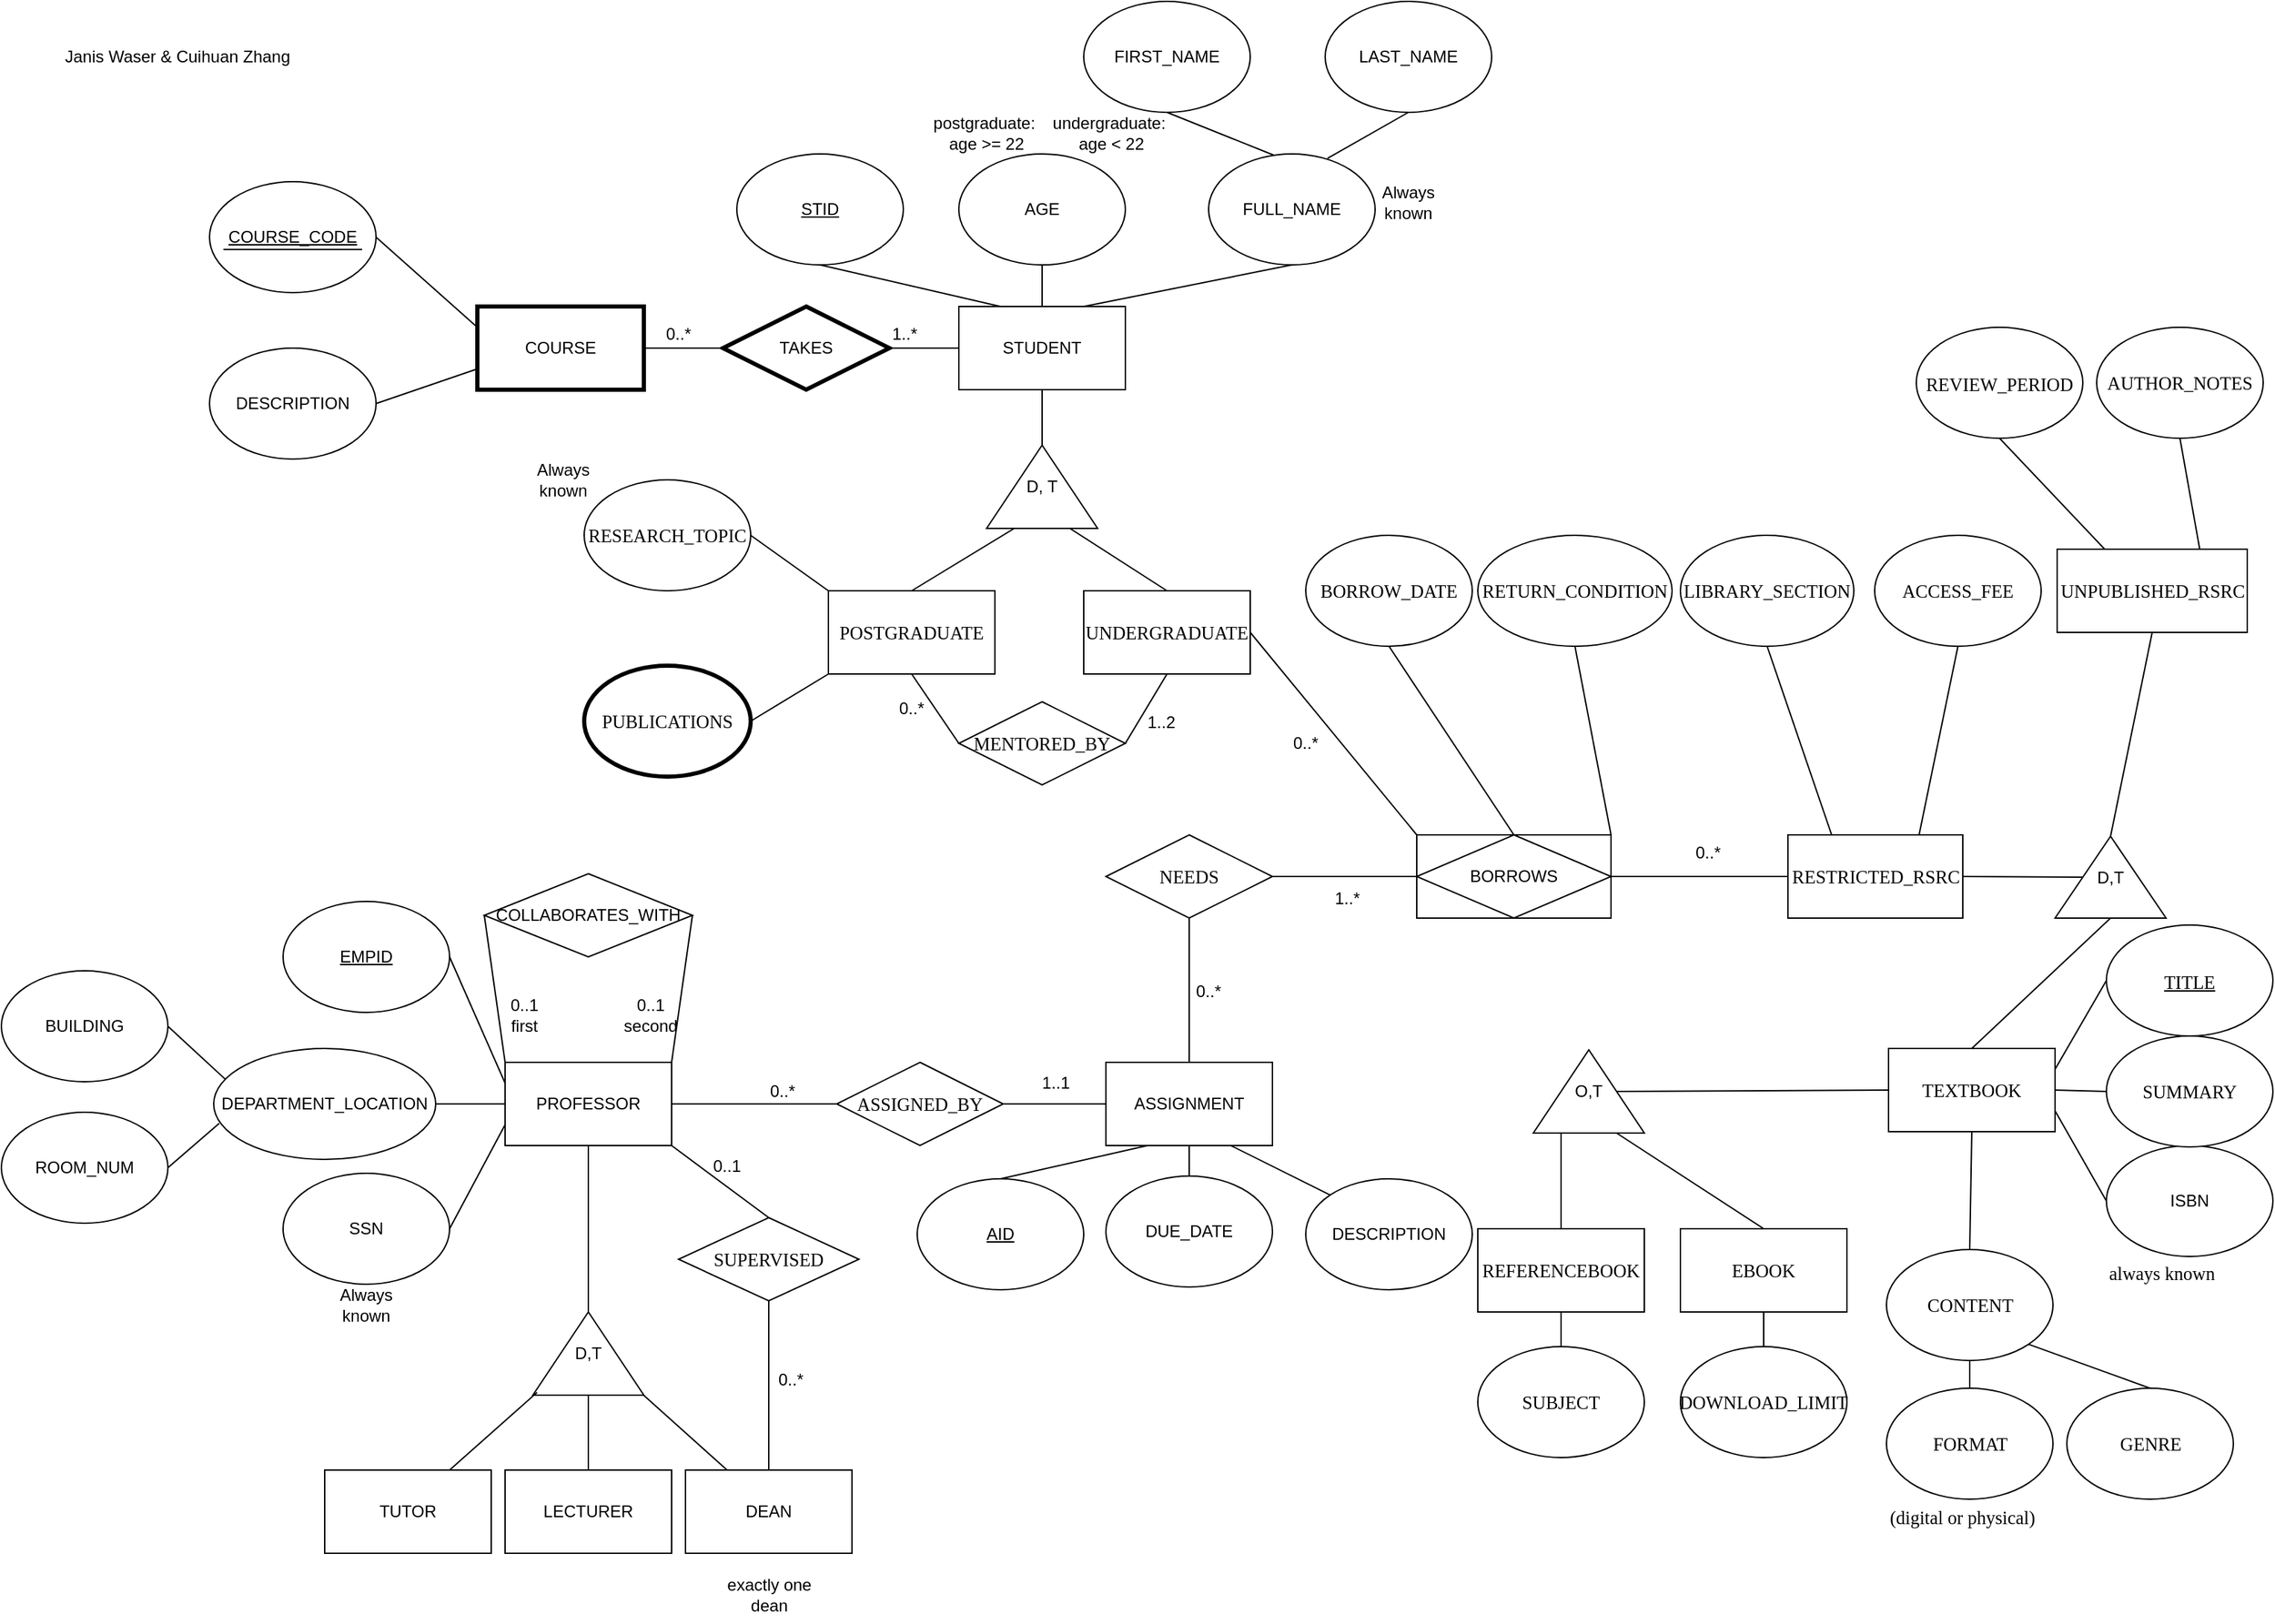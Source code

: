 <mxfile version="26.1.0">
  <diagram name="第 1 页" id="IOSlcj0WQ3XYKZdlBKR7">
    <mxGraphModel dx="2405" dy="1000" grid="1" gridSize="10" guides="1" tooltips="1" connect="1" arrows="1" fold="1" page="1" pageScale="1" pageWidth="827" pageHeight="1169" math="0" shadow="0">
      <root>
        <mxCell id="0" />
        <mxCell id="1" parent="0" />
        <mxCell id="GVVfsAuIYsKc9ZztxS9y-1" value="STUDENT" style="rounded=0;whiteSpace=wrap;html=1;" parent="1" vertex="1">
          <mxGeometry x="-137" y="220" width="120" height="60" as="geometry" />
        </mxCell>
        <mxCell id="GVVfsAuIYsKc9ZztxS9y-2" value="STID" style="ellipse;whiteSpace=wrap;html=1;fontStyle=4" parent="1" vertex="1">
          <mxGeometry x="-297" y="110" width="120" height="80" as="geometry" />
        </mxCell>
        <mxCell id="GVVfsAuIYsKc9ZztxS9y-3" value="FULL_NAME" style="ellipse;whiteSpace=wrap;html=1;" parent="1" vertex="1">
          <mxGeometry x="43" y="110" width="120" height="80" as="geometry" />
        </mxCell>
        <mxCell id="GVVfsAuIYsKc9ZztxS9y-4" value="AGE" style="ellipse;whiteSpace=wrap;html=1;labelBorderColor=none;" parent="1" vertex="1">
          <mxGeometry x="-137" y="110" width="120" height="80" as="geometry" />
        </mxCell>
        <mxCell id="GVVfsAuIYsKc9ZztxS9y-5" value="FIRST_NAME" style="ellipse;whiteSpace=wrap;html=1;" parent="1" vertex="1">
          <mxGeometry x="-47" width="120" height="80" as="geometry" />
        </mxCell>
        <mxCell id="GVVfsAuIYsKc9ZztxS9y-6" value="LAST_NAME" style="ellipse;whiteSpace=wrap;html=1;" parent="1" vertex="1">
          <mxGeometry x="127" width="120" height="80" as="geometry" />
        </mxCell>
        <mxCell id="GVVfsAuIYsKc9ZztxS9y-15" value="" style="endArrow=none;html=1;rounded=0;entryX=0.5;entryY=1;entryDx=0;entryDy=0;exitX=0.391;exitY=0.011;exitDx=0;exitDy=0;exitPerimeter=0;" parent="1" source="GVVfsAuIYsKc9ZztxS9y-3" target="GVVfsAuIYsKc9ZztxS9y-5" edge="1">
          <mxGeometry width="50" height="50" relative="1" as="geometry">
            <mxPoint x="63" y="270" as="sourcePoint" />
            <mxPoint x="113" y="220" as="targetPoint" />
          </mxGeometry>
        </mxCell>
        <mxCell id="GVVfsAuIYsKc9ZztxS9y-16" value="" style="endArrow=none;html=1;rounded=0;entryX=0.5;entryY=1;entryDx=0;entryDy=0;exitX=0.714;exitY=0.04;exitDx=0;exitDy=0;exitPerimeter=0;" parent="1" source="GVVfsAuIYsKc9ZztxS9y-3" target="GVVfsAuIYsKc9ZztxS9y-6" edge="1">
          <mxGeometry width="50" height="50" relative="1" as="geometry">
            <mxPoint x="63" y="270" as="sourcePoint" />
            <mxPoint x="183" y="80.0" as="targetPoint" />
          </mxGeometry>
        </mxCell>
        <mxCell id="GVVfsAuIYsKc9ZztxS9y-18" value="" style="endArrow=none;html=1;rounded=0;entryX=0.5;entryY=1;entryDx=0;entryDy=0;exitX=0.25;exitY=0;exitDx=0;exitDy=0;" parent="1" source="GVVfsAuIYsKc9ZztxS9y-1" target="GVVfsAuIYsKc9ZztxS9y-2" edge="1">
          <mxGeometry width="50" height="50" relative="1" as="geometry">
            <mxPoint x="53" y="270" as="sourcePoint" />
            <mxPoint x="103" y="220" as="targetPoint" />
          </mxGeometry>
        </mxCell>
        <mxCell id="GVVfsAuIYsKc9ZztxS9y-19" value="" style="endArrow=none;html=1;rounded=0;entryX=0.5;entryY=1;entryDx=0;entryDy=0;exitX=0.5;exitY=0;exitDx=0;exitDy=0;" parent="1" source="GVVfsAuIYsKc9ZztxS9y-1" target="GVVfsAuIYsKc9ZztxS9y-4" edge="1">
          <mxGeometry width="50" height="50" relative="1" as="geometry">
            <mxPoint x="53" y="270" as="sourcePoint" />
            <mxPoint x="103" y="220" as="targetPoint" />
          </mxGeometry>
        </mxCell>
        <mxCell id="GVVfsAuIYsKc9ZztxS9y-20" value="" style="endArrow=none;html=1;rounded=0;exitX=0.75;exitY=0;exitDx=0;exitDy=0;entryX=0.5;entryY=1;entryDx=0;entryDy=0;" parent="1" source="GVVfsAuIYsKc9ZztxS9y-1" target="GVVfsAuIYsKc9ZztxS9y-3" edge="1">
          <mxGeometry width="50" height="50" relative="1" as="geometry">
            <mxPoint x="53" y="270" as="sourcePoint" />
            <mxPoint x="103" y="220" as="targetPoint" />
          </mxGeometry>
        </mxCell>
        <mxCell id="GVVfsAuIYsKc9ZztxS9y-44" value="" style="endArrow=none;html=1;rounded=0;exitX=0.5;exitY=1;exitDx=0;exitDy=0;entryX=1;entryY=0.5;entryDx=0;entryDy=0;" parent="1" source="GVVfsAuIYsKc9ZztxS9y-1" target="GVVfsAuIYsKc9ZztxS9y-45" edge="1">
          <mxGeometry width="50" height="50" relative="1" as="geometry">
            <mxPoint x="53" y="310" as="sourcePoint" />
            <mxPoint x="-77" y="330" as="targetPoint" />
          </mxGeometry>
        </mxCell>
        <mxCell id="GVVfsAuIYsKc9ZztxS9y-45" value="D, T" style="triangle;whiteSpace=wrap;html=1;direction=north;" parent="1" vertex="1">
          <mxGeometry x="-117" y="320" width="80" height="60" as="geometry" />
        </mxCell>
        <mxCell id="GVVfsAuIYsKc9ZztxS9y-46" value="&lt;div style=&quot;caret-color: rgb(0, 0, 0); color: rgb(0, 0, 0); font-style: normal; font-variant-caps: normal; font-weight: 400; letter-spacing: normal; orphans: auto; text-align: start; text-indent: 0px; text-transform: none; white-space: normal; widows: auto; word-spacing: 0px; -webkit-text-stroke-width: 0px; text-decoration: none;&quot;&gt;&lt;span style=&quot;font-size: 9.963pt; font-family: LMRoman10-Regular; color: rgb(0, 0, 0);&quot;&gt;UNDERGRADUATE&lt;/span&gt;&lt;/div&gt;" style="rounded=0;whiteSpace=wrap;html=1;" parent="1" vertex="1">
          <mxGeometry x="-47" y="425" width="120" height="60" as="geometry" />
        </mxCell>
        <mxCell id="GVVfsAuIYsKc9ZztxS9y-47" value="&lt;div style=&quot;caret-color: rgb(0, 0, 0); color: rgb(0, 0, 0); font-style: normal; font-variant-caps: normal; font-weight: 400; letter-spacing: normal; orphans: auto; text-align: start; text-indent: 0px; text-transform: none; white-space: normal; widows: auto; word-spacing: 0px; -webkit-text-stroke-width: 0px; text-decoration: none;&quot;&gt;&lt;span style=&quot;font-size: 9.963pt; font-family: LMRoman10-Regular; color: rgb(0, 0, 0);&quot;&gt;POSTGRADUATE&lt;/span&gt;&lt;/div&gt;" style="rounded=0;whiteSpace=wrap;html=1;" parent="1" vertex="1">
          <mxGeometry x="-231" y="425" width="120" height="60" as="geometry" />
        </mxCell>
        <mxCell id="GVVfsAuIYsKc9ZztxS9y-48" value="" style="endArrow=none;html=1;rounded=0;exitX=0;exitY=0.75;exitDx=0;exitDy=0;entryX=0.5;entryY=0;entryDx=0;entryDy=0;" parent="1" source="GVVfsAuIYsKc9ZztxS9y-45" target="GVVfsAuIYsKc9ZztxS9y-46" edge="1">
          <mxGeometry width="50" height="50" relative="1" as="geometry">
            <mxPoint x="53" y="310" as="sourcePoint" />
            <mxPoint x="103" y="260" as="targetPoint" />
          </mxGeometry>
        </mxCell>
        <mxCell id="GVVfsAuIYsKc9ZztxS9y-49" value="" style="endArrow=none;html=1;rounded=0;exitX=0;exitY=0.25;exitDx=0;exitDy=0;entryX=0.5;entryY=0;entryDx=0;entryDy=0;" parent="1" source="GVVfsAuIYsKc9ZztxS9y-45" target="GVVfsAuIYsKc9ZztxS9y-47" edge="1">
          <mxGeometry width="50" height="50" relative="1" as="geometry">
            <mxPoint x="-67" y="390" as="sourcePoint" />
            <mxPoint x="-167" y="430" as="targetPoint" />
          </mxGeometry>
        </mxCell>
        <mxCell id="GVVfsAuIYsKc9ZztxS9y-51" value="&lt;div style=&quot;caret-color: rgb(0, 0, 0); color: rgb(0, 0, 0); font-style: normal; font-variant-caps: normal; font-weight: 400; letter-spacing: normal; orphans: auto; text-align: start; text-indent: 0px; text-transform: none; white-space: normal; widows: auto; word-spacing: 0px; -webkit-text-stroke-width: 0px; text-decoration: none;&quot;&gt;&lt;span style=&quot;font-size: 9.963pt; font-family: LMRoman10-Regular; color: rgb(0, 0, 0);&quot;&gt;RESEARCH_TOPIC&lt;/span&gt;&lt;/div&gt;" style="ellipse;whiteSpace=wrap;html=1;" parent="1" vertex="1">
          <mxGeometry x="-407" y="345" width="120" height="80" as="geometry" />
        </mxCell>
        <mxCell id="GVVfsAuIYsKc9ZztxS9y-52" value="&lt;div style=&quot;caret-color: rgb(0, 0, 0); color: rgb(0, 0, 0); font-style: normal; font-variant-caps: normal; font-weight: 400; letter-spacing: normal; orphans: auto; text-align: start; text-indent: 0px; text-transform: none; white-space: normal; widows: auto; word-spacing: 0px; -webkit-text-stroke-width: 0px; text-decoration: none;&quot;&gt;&lt;span style=&quot;font-size: 9.963pt; font-family: LMRoman10-Regular; color: rgb(0, 0, 0);&quot;&gt;PUBLICATIONS&lt;/span&gt;&lt;/div&gt;" style="ellipse;whiteSpace=wrap;html=1;strokeWidth=3;" parent="1" vertex="1">
          <mxGeometry x="-407" y="479" width="120" height="80" as="geometry" />
        </mxCell>
        <mxCell id="GVVfsAuIYsKc9ZztxS9y-53" value="" style="endArrow=none;html=1;rounded=0;exitX=0;exitY=1;exitDx=0;exitDy=0;entryX=1;entryY=0.5;entryDx=0;entryDy=0;" parent="1" source="GVVfsAuIYsKc9ZztxS9y-47" target="GVVfsAuIYsKc9ZztxS9y-52" edge="1">
          <mxGeometry width="50" height="50" relative="1" as="geometry">
            <mxPoint x="53" y="340" as="sourcePoint" />
            <mxPoint x="113" y="529" as="targetPoint" />
          </mxGeometry>
        </mxCell>
        <mxCell id="GVVfsAuIYsKc9ZztxS9y-54" value="" style="endArrow=none;html=1;rounded=0;exitX=0;exitY=0;exitDx=0;exitDy=0;entryX=1;entryY=0.5;entryDx=0;entryDy=0;" parent="1" source="GVVfsAuIYsKc9ZztxS9y-47" target="GVVfsAuIYsKc9ZztxS9y-51" edge="1">
          <mxGeometry width="50" height="50" relative="1" as="geometry">
            <mxPoint x="53" y="340" as="sourcePoint" />
            <mxPoint x="103" y="290" as="targetPoint" />
          </mxGeometry>
        </mxCell>
        <mxCell id="GVVfsAuIYsKc9ZztxS9y-61" value="&lt;div style=&quot;text-align: start;&quot;&gt;&lt;span style=&quot;font-size: 9.963pt; font-family: LMRoman10-Regular;&quot;&gt;MENTORED_BY&lt;/span&gt;&lt;/div&gt;" style="shape=rhombus;perimeter=rhombusPerimeter;whiteSpace=wrap;html=1;align=center;" parent="1" vertex="1">
          <mxGeometry x="-137" y="505" width="120" height="60" as="geometry" />
        </mxCell>
        <mxCell id="GVVfsAuIYsKc9ZztxS9y-62" value="" style="endArrow=none;html=1;rounded=0;exitX=0.5;exitY=1;exitDx=0;exitDy=0;entryX=1;entryY=0.5;entryDx=0;entryDy=0;" parent="1" source="GVVfsAuIYsKc9ZztxS9y-46" target="GVVfsAuIYsKc9ZztxS9y-61" edge="1">
          <mxGeometry width="50" height="50" relative="1" as="geometry">
            <mxPoint x="-17" y="380" as="sourcePoint" />
            <mxPoint x="-137" y="540" as="targetPoint" />
          </mxGeometry>
        </mxCell>
        <mxCell id="GVVfsAuIYsKc9ZztxS9y-63" value="" style="endArrow=none;html=1;rounded=0;entryX=0.5;entryY=1;entryDx=0;entryDy=0;exitX=0;exitY=0.5;exitDx=0;exitDy=0;" parent="1" source="GVVfsAuIYsKc9ZztxS9y-61" target="GVVfsAuIYsKc9ZztxS9y-47" edge="1">
          <mxGeometry width="50" height="50" relative="1" as="geometry">
            <mxPoint x="-17" y="540" as="sourcePoint" />
            <mxPoint x="33" y="330" as="targetPoint" />
          </mxGeometry>
        </mxCell>
        <mxCell id="GVVfsAuIYsKc9ZztxS9y-64" value="1..2" style="text;strokeColor=none;fillColor=none;align=left;verticalAlign=middle;spacingLeft=4;spacingRight=4;overflow=hidden;points=[[0,0.5],[1,0.5]];portConstraint=eastwest;rotatable=0;whiteSpace=wrap;html=1;" parent="1" vertex="1">
          <mxGeometry x="-7" y="505" width="80" height="30" as="geometry" />
        </mxCell>
        <mxCell id="lgFTuL_hFDzXA4JYNcTn-3" value="DESCRIPTION" style="ellipse;whiteSpace=wrap;html=1;" parent="1" vertex="1">
          <mxGeometry x="-677" y="250" width="120" height="80" as="geometry" />
        </mxCell>
        <mxCell id="lgFTuL_hFDzXA4JYNcTn-8" value="&lt;u&gt;COURSE_CODE&lt;/u&gt;" style="ellipse;whiteSpace=wrap;html=1;fontStyle=0" parent="1" vertex="1">
          <mxGeometry x="-677" y="130" width="120" height="80" as="geometry" />
        </mxCell>
        <mxCell id="lgFTuL_hFDzXA4JYNcTn-11" value="" style="endArrow=none;html=1;rounded=0;exitX=1;exitY=0.5;exitDx=0;exitDy=0;entryX=0;entryY=0.25;entryDx=0;entryDy=0;shadow=0;fontColor=default;" parent="1" source="lgFTuL_hFDzXA4JYNcTn-8" target="wWcYkgpXomfnR5dGNx8T-3" edge="1">
          <mxGeometry width="50" height="50" relative="1" as="geometry">
            <mxPoint x="-327" y="300" as="sourcePoint" />
            <mxPoint x="-457" y="235" as="targetPoint" />
          </mxGeometry>
        </mxCell>
        <mxCell id="lgFTuL_hFDzXA4JYNcTn-12" value="" style="endArrow=none;html=1;rounded=0;entryX=1;entryY=0.5;entryDx=0;entryDy=0;exitX=0;exitY=0.75;exitDx=0;exitDy=0;shadow=0;fontColor=default;" parent="1" source="wWcYkgpXomfnR5dGNx8T-3" target="lgFTuL_hFDzXA4JYNcTn-3" edge="1">
          <mxGeometry width="50" height="50" relative="1" as="geometry">
            <mxPoint x="-457" y="265" as="sourcePoint" />
            <mxPoint x="-477" y="260" as="targetPoint" />
          </mxGeometry>
        </mxCell>
        <mxCell id="lgFTuL_hFDzXA4JYNcTn-13" value="1..*" style="text;strokeColor=none;fillColor=none;align=left;verticalAlign=middle;spacingLeft=4;spacingRight=4;overflow=hidden;points=[[0,0.5],[1,0.5]];portConstraint=eastwest;rotatable=0;whiteSpace=wrap;html=1;" parent="1" vertex="1">
          <mxGeometry x="-191" y="225" width="80" height="30" as="geometry" />
        </mxCell>
        <mxCell id="lgFTuL_hFDzXA4JYNcTn-14" value="" style="endArrow=none;html=1;rounded=0;entryX=0;entryY=0.5;entryDx=0;entryDy=0;exitX=1;exitY=0.5;exitDx=0;exitDy=0;" parent="1" source="JkvVeJaX5kpH-S8z0DiF-21" target="GVVfsAuIYsKc9ZztxS9y-1" edge="1">
          <mxGeometry width="50" height="50" relative="1" as="geometry">
            <mxPoint x="-197" y="250" as="sourcePoint" />
            <mxPoint x="-237" y="240" as="targetPoint" />
          </mxGeometry>
        </mxCell>
        <mxCell id="lgFTuL_hFDzXA4JYNcTn-18" value="" style="endArrow=none;html=1;rounded=0;" parent="1" edge="1">
          <mxGeometry width="50" height="50" relative="1" as="geometry">
            <mxPoint x="-667" y="178.82" as="sourcePoint" />
            <mxPoint x="-567" y="178.82" as="targetPoint" />
          </mxGeometry>
        </mxCell>
        <mxCell id="lgFTuL_hFDzXA4JYNcTn-20" value="ASSIGNMENT" style="rounded=0;whiteSpace=wrap;html=1;" parent="1" vertex="1">
          <mxGeometry x="-31" y="765" width="120" height="60" as="geometry" />
        </mxCell>
        <mxCell id="lgFTuL_hFDzXA4JYNcTn-21" value="&lt;u&gt;AID&lt;/u&gt;" style="ellipse;whiteSpace=wrap;html=1;fontStyle=0" parent="1" vertex="1">
          <mxGeometry x="-167" y="849" width="120" height="80" as="geometry" />
        </mxCell>
        <mxCell id="lgFTuL_hFDzXA4JYNcTn-22" value="DUE_DATE" style="ellipse;whiteSpace=wrap;html=1;" parent="1" vertex="1">
          <mxGeometry x="-31" y="847" width="120" height="80" as="geometry" />
        </mxCell>
        <mxCell id="lgFTuL_hFDzXA4JYNcTn-23" value="DESCRIPTION" style="ellipse;whiteSpace=wrap;html=1;" parent="1" vertex="1">
          <mxGeometry x="113" y="849" width="120" height="80" as="geometry" />
        </mxCell>
        <mxCell id="lgFTuL_hFDzXA4JYNcTn-24" value="" style="endArrow=none;html=1;rounded=0;entryX=0.5;entryY=0;entryDx=0;entryDy=0;exitX=0.25;exitY=1;exitDx=0;exitDy=0;" parent="1" source="lgFTuL_hFDzXA4JYNcTn-20" target="lgFTuL_hFDzXA4JYNcTn-21" edge="1">
          <mxGeometry width="50" height="50" relative="1" as="geometry">
            <mxPoint x="59" y="1380" as="sourcePoint" />
            <mxPoint x="109" y="1330" as="targetPoint" />
          </mxGeometry>
        </mxCell>
        <mxCell id="lgFTuL_hFDzXA4JYNcTn-25" value="" style="endArrow=none;html=1;rounded=0;entryX=0.5;entryY=0;entryDx=0;entryDy=0;exitX=0.5;exitY=1;exitDx=0;exitDy=0;" parent="1" source="lgFTuL_hFDzXA4JYNcTn-20" target="lgFTuL_hFDzXA4JYNcTn-22" edge="1">
          <mxGeometry width="50" height="50" relative="1" as="geometry">
            <mxPoint x="-131" y="1120" as="sourcePoint" />
            <mxPoint x="109" y="1330" as="targetPoint" />
          </mxGeometry>
        </mxCell>
        <mxCell id="lgFTuL_hFDzXA4JYNcTn-26" value="" style="endArrow=none;html=1;rounded=0;entryX=0;entryY=0;entryDx=0;entryDy=0;exitX=0.75;exitY=1;exitDx=0;exitDy=0;" parent="1" source="lgFTuL_hFDzXA4JYNcTn-20" target="lgFTuL_hFDzXA4JYNcTn-23" edge="1">
          <mxGeometry width="50" height="50" relative="1" as="geometry">
            <mxPoint x="-141" y="1030" as="sourcePoint" />
            <mxPoint x="-141" y="990" as="targetPoint" />
          </mxGeometry>
        </mxCell>
        <mxCell id="lgFTuL_hFDzXA4JYNcTn-28" value="PROFESSOR" style="rounded=0;whiteSpace=wrap;html=1;" parent="1" vertex="1">
          <mxGeometry x="-464" y="765" width="120" height="60" as="geometry" />
        </mxCell>
        <mxCell id="lgFTuL_hFDzXA4JYNcTn-29" value="EMPID" style="ellipse;whiteSpace=wrap;html=1;fontStyle=4" parent="1" vertex="1">
          <mxGeometry x="-624" y="649" width="120" height="80" as="geometry" />
        </mxCell>
        <mxCell id="lgFTuL_hFDzXA4JYNcTn-30" value="SSN" style="ellipse;whiteSpace=wrap;html=1;" parent="1" vertex="1">
          <mxGeometry x="-624" y="845" width="120" height="80" as="geometry" />
        </mxCell>
        <mxCell id="jlfe3Lk1knSKXdA3YteA-2" value="" style="edgeStyle=orthogonalEdgeStyle;rounded=0;orthogonalLoop=1;jettySize=auto;html=1;entryX=0;entryY=0.5;entryDx=0;entryDy=0;endArrow=none;startFill=0;" parent="1" source="lgFTuL_hFDzXA4JYNcTn-31" target="lgFTuL_hFDzXA4JYNcTn-28" edge="1">
          <mxGeometry relative="1" as="geometry" />
        </mxCell>
        <mxCell id="lgFTuL_hFDzXA4JYNcTn-31" value="DEPARTMENT_LOCATION" style="ellipse;whiteSpace=wrap;html=1;" parent="1" vertex="1">
          <mxGeometry x="-674" y="755" width="160" height="80" as="geometry" />
        </mxCell>
        <mxCell id="lgFTuL_hFDzXA4JYNcTn-32" value="BUILDING" style="ellipse;whiteSpace=wrap;html=1;" parent="1" vertex="1">
          <mxGeometry x="-827" y="699" width="120" height="80" as="geometry" />
        </mxCell>
        <mxCell id="lgFTuL_hFDzXA4JYNcTn-33" value="ROOM_NUM" style="ellipse;whiteSpace=wrap;html=1;" parent="1" vertex="1">
          <mxGeometry x="-827" y="801" width="120" height="80" as="geometry" />
        </mxCell>
        <mxCell id="lgFTuL_hFDzXA4JYNcTn-34" value="" style="endArrow=none;html=1;rounded=0;exitX=1;exitY=0.5;exitDx=0;exitDy=0;entryX=0;entryY=0.25;entryDx=0;entryDy=0;" parent="1" source="lgFTuL_hFDzXA4JYNcTn-29" target="lgFTuL_hFDzXA4JYNcTn-28" edge="1">
          <mxGeometry width="50" height="50" relative="1" as="geometry">
            <mxPoint x="-114" y="595" as="sourcePoint" />
            <mxPoint x="-464" y="780" as="targetPoint" />
          </mxGeometry>
        </mxCell>
        <mxCell id="lgFTuL_hFDzXA4JYNcTn-36" value="" style="endArrow=none;html=1;rounded=0;entryX=1;entryY=0.5;entryDx=0;entryDy=0;exitX=0;exitY=0.75;exitDx=0;exitDy=0;" parent="1" source="lgFTuL_hFDzXA4JYNcTn-28" target="lgFTuL_hFDzXA4JYNcTn-30" edge="1">
          <mxGeometry width="50" height="50" relative="1" as="geometry">
            <mxPoint x="-484" y="819" as="sourcePoint" />
            <mxPoint x="-494" y="805" as="targetPoint" />
          </mxGeometry>
        </mxCell>
        <mxCell id="lgFTuL_hFDzXA4JYNcTn-37" value="" style="endArrow=none;html=1;rounded=0;exitX=0.053;exitY=0.279;exitDx=0;exitDy=0;entryX=1;entryY=0.5;entryDx=0;entryDy=0;exitPerimeter=0;" parent="1" source="lgFTuL_hFDzXA4JYNcTn-31" target="lgFTuL_hFDzXA4JYNcTn-32" edge="1">
          <mxGeometry width="50" height="50" relative="1" as="geometry">
            <mxPoint x="-454" y="820" as="sourcePoint" />
            <mxPoint x="-494" y="915" as="targetPoint" />
          </mxGeometry>
        </mxCell>
        <mxCell id="lgFTuL_hFDzXA4JYNcTn-38" value="" style="endArrow=none;html=1;rounded=0;exitX=1;exitY=0.5;exitDx=0;exitDy=0;entryX=0.025;entryY=0.675;entryDx=0;entryDy=0;entryPerimeter=0;" parent="1" source="lgFTuL_hFDzXA4JYNcTn-33" target="lgFTuL_hFDzXA4JYNcTn-31" edge="1">
          <mxGeometry width="50" height="50" relative="1" as="geometry">
            <mxPoint x="-608" y="787" as="sourcePoint" />
            <mxPoint x="-664" y="754" as="targetPoint" />
          </mxGeometry>
        </mxCell>
        <mxCell id="lgFTuL_hFDzXA4JYNcTn-40" value="D,T" style="triangle;whiteSpace=wrap;html=1;direction=north;" parent="1" vertex="1">
          <mxGeometry x="-444" y="945" width="80" height="60" as="geometry" />
        </mxCell>
        <mxCell id="lgFTuL_hFDzXA4JYNcTn-42" value="" style="endArrow=none;html=1;rounded=0;exitX=0.5;exitY=1;exitDx=0;exitDy=0;entryX=1;entryY=0.5;entryDx=0;entryDy=0;" parent="1" source="lgFTuL_hFDzXA4JYNcTn-28" target="lgFTuL_hFDzXA4JYNcTn-40" edge="1">
          <mxGeometry width="50" height="50" relative="1" as="geometry">
            <mxPoint x="-334" y="790" as="sourcePoint" />
            <mxPoint x="-204" y="769" as="targetPoint" />
          </mxGeometry>
        </mxCell>
        <mxCell id="lgFTuL_hFDzXA4JYNcTn-43" value="TUTOR" style="rounded=0;whiteSpace=wrap;html=1;" parent="1" vertex="1">
          <mxGeometry x="-594" y="1059" width="120" height="60" as="geometry" />
        </mxCell>
        <mxCell id="lgFTuL_hFDzXA4JYNcTn-44" value="LECTURER" style="rounded=0;whiteSpace=wrap;html=1;" parent="1" vertex="1">
          <mxGeometry x="-464" y="1059" width="120" height="60" as="geometry" />
        </mxCell>
        <mxCell id="lgFTuL_hFDzXA4JYNcTn-45" value="DEAN" style="rounded=0;whiteSpace=wrap;html=1;" parent="1" vertex="1">
          <mxGeometry x="-334" y="1059" width="120" height="60" as="geometry" />
        </mxCell>
        <mxCell id="lgFTuL_hFDzXA4JYNcTn-46" value="" style="endArrow=none;html=1;rounded=0;entryX=0.25;entryY=0;entryDx=0;entryDy=0;exitX=0.008;exitY=0.991;exitDx=0;exitDy=0;exitPerimeter=0;" parent="1" source="lgFTuL_hFDzXA4JYNcTn-40" target="lgFTuL_hFDzXA4JYNcTn-45" edge="1">
          <mxGeometry width="50" height="50" relative="1" as="geometry">
            <mxPoint x="-364" y="1009" as="sourcePoint" />
            <mxPoint x="-164" y="589" as="targetPoint" />
          </mxGeometry>
        </mxCell>
        <mxCell id="lgFTuL_hFDzXA4JYNcTn-49" value="" style="endArrow=none;html=1;rounded=0;exitX=0;exitY=0.5;exitDx=0;exitDy=0;entryX=0.5;entryY=0;entryDx=0;entryDy=0;" parent="1" source="lgFTuL_hFDzXA4JYNcTn-40" target="lgFTuL_hFDzXA4JYNcTn-44" edge="1">
          <mxGeometry width="50" height="50" relative="1" as="geometry">
            <mxPoint x="-214" y="639" as="sourcePoint" />
            <mxPoint x="-164" y="589" as="targetPoint" />
          </mxGeometry>
        </mxCell>
        <mxCell id="lgFTuL_hFDzXA4JYNcTn-50" value="" style="endArrow=none;html=1;rounded=0;exitX=0.033;exitY=0.038;exitDx=0;exitDy=0;entryX=0.75;entryY=0;entryDx=0;entryDy=0;exitPerimeter=0;" parent="1" source="lgFTuL_hFDzXA4JYNcTn-40" target="lgFTuL_hFDzXA4JYNcTn-43" edge="1">
          <mxGeometry width="50" height="50" relative="1" as="geometry">
            <mxPoint x="-164" y="875" as="sourcePoint" />
            <mxPoint x="-78" y="829" as="targetPoint" />
          </mxGeometry>
        </mxCell>
        <mxCell id="lgFTuL_hFDzXA4JYNcTn-52" value="&lt;div style=&quot;text-align: start;&quot;&gt;&lt;font face=&quot;LMRoman10-Regular&quot;&gt;&lt;span style=&quot;font-size: 13.284px;&quot;&gt;SUPERVISED&lt;/span&gt;&lt;/font&gt;&lt;/div&gt;" style="shape=rhombus;perimeter=rhombusPerimeter;whiteSpace=wrap;html=1;align=center;" parent="1" vertex="1">
          <mxGeometry x="-339" y="877" width="130" height="60" as="geometry" />
        </mxCell>
        <mxCell id="lgFTuL_hFDzXA4JYNcTn-53" value="" style="endArrow=none;html=1;rounded=0;exitX=0.5;exitY=0;exitDx=0;exitDy=0;entryX=0.5;entryY=1;entryDx=0;entryDy=0;" parent="1" source="lgFTuL_hFDzXA4JYNcTn-45" target="lgFTuL_hFDzXA4JYNcTn-52" edge="1">
          <mxGeometry width="50" height="50" relative="1" as="geometry">
            <mxPoint x="-234" y="559" as="sourcePoint" />
            <mxPoint x="-184" y="509" as="targetPoint" />
          </mxGeometry>
        </mxCell>
        <mxCell id="lgFTuL_hFDzXA4JYNcTn-59" value="" style="endArrow=none;html=1;rounded=0;exitX=0.5;exitY=0;exitDx=0;exitDy=0;entryX=1;entryY=1;entryDx=0;entryDy=0;" parent="1" source="lgFTuL_hFDzXA4JYNcTn-52" target="lgFTuL_hFDzXA4JYNcTn-28" edge="1">
          <mxGeometry width="50" height="50" relative="1" as="geometry">
            <mxPoint x="-264" y="779" as="sourcePoint" />
            <mxPoint x="-344" y="779" as="targetPoint" />
          </mxGeometry>
        </mxCell>
        <mxCell id="lgFTuL_hFDzXA4JYNcTn-60" value="0..1" style="text;html=1;align=center;verticalAlign=middle;whiteSpace=wrap;rounded=0;" parent="1" vertex="1">
          <mxGeometry x="-334" y="825" width="60" height="30" as="geometry" />
        </mxCell>
        <mxCell id="lgFTuL_hFDzXA4JYNcTn-61" value="&lt;div style=&quot;text-align: start;&quot;&gt;&lt;font face=&quot;LMRoman10-Regular&quot;&gt;&lt;span style=&quot;font-size: 13.284px;&quot;&gt;ASSIGNED_BY&lt;/span&gt;&lt;/font&gt;&lt;/div&gt;" style="shape=rhombus;perimeter=rhombusPerimeter;whiteSpace=wrap;html=1;align=center;" parent="1" vertex="1">
          <mxGeometry x="-225" y="765" width="120" height="60" as="geometry" />
        </mxCell>
        <mxCell id="lgFTuL_hFDzXA4JYNcTn-63" value="" style="endArrow=none;html=1;rounded=0;exitX=0;exitY=0.5;exitDx=0;exitDy=0;entryX=1;entryY=0.5;entryDx=0;entryDy=0;" parent="1" source="lgFTuL_hFDzXA4JYNcTn-61" target="lgFTuL_hFDzXA4JYNcTn-28" edge="1">
          <mxGeometry width="50" height="50" relative="1" as="geometry">
            <mxPoint x="160" y="1343" as="sourcePoint" />
            <mxPoint x="-224" y="909" as="targetPoint" />
          </mxGeometry>
        </mxCell>
        <mxCell id="EyCA_U1JdMu_v6Q1cgwz-1" value="COLLABORATES_WITH" style="shape=rhombus;perimeter=rhombusPerimeter;whiteSpace=wrap;html=1;align=center;" parent="1" vertex="1">
          <mxGeometry x="-479" y="629" width="150" height="60" as="geometry" />
        </mxCell>
        <mxCell id="EyCA_U1JdMu_v6Q1cgwz-2" value="" style="endArrow=none;html=1;rounded=0;exitX=0;exitY=0;exitDx=0;exitDy=0;entryX=0;entryY=0.5;entryDx=0;entryDy=0;" parent="1" source="lgFTuL_hFDzXA4JYNcTn-28" target="EyCA_U1JdMu_v6Q1cgwz-1" edge="1">
          <mxGeometry width="50" height="50" relative="1" as="geometry">
            <mxPoint x="-464" y="755" as="sourcePoint" />
            <mxPoint x="-414" y="705" as="targetPoint" />
          </mxGeometry>
        </mxCell>
        <mxCell id="EyCA_U1JdMu_v6Q1cgwz-3" value="" style="endArrow=none;html=1;rounded=0;exitX=1;exitY=0;exitDx=0;exitDy=0;entryX=1;entryY=0.5;entryDx=0;entryDy=0;" parent="1" source="lgFTuL_hFDzXA4JYNcTn-28" target="EyCA_U1JdMu_v6Q1cgwz-1" edge="1">
          <mxGeometry width="50" height="50" relative="1" as="geometry">
            <mxPoint x="-454" y="775" as="sourcePoint" />
            <mxPoint x="-454" y="638" as="targetPoint" />
          </mxGeometry>
        </mxCell>
        <mxCell id="JkvVeJaX5kpH-S8z0DiF-1" value="Always known" style="text;html=1;align=center;verticalAlign=middle;whiteSpace=wrap;rounded=0;" parent="1" vertex="1">
          <mxGeometry x="157" y="130" width="60" height="30" as="geometry" />
        </mxCell>
        <mxCell id="JkvVeJaX5kpH-S8z0DiF-5" value="0..1&lt;div&gt;first&lt;/div&gt;" style="text;html=1;align=center;verticalAlign=middle;whiteSpace=wrap;rounded=0;" parent="1" vertex="1">
          <mxGeometry x="-480" y="716" width="60" height="30" as="geometry" />
        </mxCell>
        <mxCell id="JkvVeJaX5kpH-S8z0DiF-6" value="0..1&lt;div&gt;second&lt;/div&gt;" style="text;html=1;align=center;verticalAlign=middle;whiteSpace=wrap;rounded=0;" parent="1" vertex="1">
          <mxGeometry x="-389" y="716" width="60" height="30" as="geometry" />
        </mxCell>
        <mxCell id="JkvVeJaX5kpH-S8z0DiF-10" value="undergraduate:&amp;nbsp; age &amp;lt; 22" style="text;html=1;align=center;verticalAlign=middle;whiteSpace=wrap;rounded=0;" parent="1" vertex="1">
          <mxGeometry x="-57" y="80" width="60" height="30" as="geometry" />
        </mxCell>
        <mxCell id="JkvVeJaX5kpH-S8z0DiF-14" value="postgraduate:&amp;nbsp; age &amp;gt;= 22" style="text;html=1;align=center;verticalAlign=middle;whiteSpace=wrap;rounded=0;" parent="1" vertex="1">
          <mxGeometry x="-147" y="80" width="60" height="30" as="geometry" />
        </mxCell>
        <mxCell id="JkvVeJaX5kpH-S8z0DiF-15" value="Always known" style="text;html=1;align=center;verticalAlign=middle;whiteSpace=wrap;rounded=0;" parent="1" vertex="1">
          <mxGeometry x="-452" y="330" width="60" height="30" as="geometry" />
        </mxCell>
        <mxCell id="JkvVeJaX5kpH-S8z0DiF-16" value="Always known" style="text;html=1;align=center;verticalAlign=middle;whiteSpace=wrap;rounded=0;" parent="1" vertex="1">
          <mxGeometry x="-594" y="925" width="60" height="30" as="geometry" />
        </mxCell>
        <mxCell id="JkvVeJaX5kpH-S8z0DiF-22" value="" style="edgeStyle=orthogonalEdgeStyle;rounded=0;orthogonalLoop=1;jettySize=auto;html=1;endArrow=none;startFill=0;shadow=0;fontColor=default;exitX=1;exitY=0.5;exitDx=0;exitDy=0;" parent="1" source="wWcYkgpXomfnR5dGNx8T-3" target="JkvVeJaX5kpH-S8z0DiF-21" edge="1">
          <mxGeometry relative="1" as="geometry">
            <mxPoint x="-377" y="250" as="sourcePoint" />
          </mxGeometry>
        </mxCell>
        <mxCell id="JkvVeJaX5kpH-S8z0DiF-21" value="TAKES" style="shape=rhombus;double=0;perimeter=rhombusPerimeter;whiteSpace=wrap;html=1;align=center;strokeWidth=3;" parent="1" vertex="1">
          <mxGeometry x="-307" y="220" width="120" height="60" as="geometry" />
        </mxCell>
        <mxCell id="cHJ7KGfF_WjtK8GnCyly-1" value="0..*" style="text;strokeColor=none;fillColor=none;align=left;verticalAlign=middle;spacingLeft=4;spacingRight=4;overflow=hidden;points=[[0,0.5],[1,0.5]];portConstraint=eastwest;rotatable=0;whiteSpace=wrap;html=1;" parent="1" vertex="1">
          <mxGeometry x="-354" y="225" width="80" height="30" as="geometry" />
        </mxCell>
        <mxCell id="dJm4S7W8azrfzeq-bu2E-2" value="&lt;div style=&quot;text-align: start;&quot;&gt;&lt;span style=&quot;font-size: 9.963pt; font-family: LMRoman10-Regular;&quot;&gt;TEXTBOOK&lt;/span&gt;&lt;/div&gt;" style="rounded=0;whiteSpace=wrap;html=1;" parent="1" vertex="1">
          <mxGeometry x="533" y="755" width="120" height="60" as="geometry" />
        </mxCell>
        <mxCell id="dJm4S7W8azrfzeq-bu2E-3" value="&lt;div style=&quot;text-align: start;&quot;&gt;&lt;u&gt;&lt;span style=&quot;font-size: 12pt; font-family: STSong;&quot;&gt;&lt;/span&gt;&lt;span style=&quot;font-size: 9.963pt; font-family: LMRoman10-Regular;&quot;&gt;TITLE&lt;/span&gt;&lt;/u&gt;&lt;/div&gt;" style="ellipse;whiteSpace=wrap;html=1;" parent="1" vertex="1">
          <mxGeometry x="690" y="666" width="120" height="80" as="geometry" />
        </mxCell>
        <mxCell id="dJm4S7W8azrfzeq-bu2E-4" value="" style="endArrow=none;html=1;rounded=0;entryX=0;entryY=0.5;entryDx=0;entryDy=0;exitX=1;exitY=0.25;exitDx=0;exitDy=0;" parent="1" source="dJm4S7W8azrfzeq-bu2E-2" target="dJm4S7W8azrfzeq-bu2E-3" edge="1">
          <mxGeometry width="50" height="50" relative="1" as="geometry">
            <mxPoint x="753" y="839" as="sourcePoint" />
            <mxPoint x="803" y="789" as="targetPoint" />
          </mxGeometry>
        </mxCell>
        <mxCell id="dJm4S7W8azrfzeq-bu2E-5" value="ISBN" style="ellipse;whiteSpace=wrap;html=1;" parent="1" vertex="1">
          <mxGeometry x="690" y="825" width="120" height="80" as="geometry" />
        </mxCell>
        <mxCell id="dJm4S7W8azrfzeq-bu2E-6" value="&lt;div style=&quot;text-align: start;&quot;&gt;&lt;span style=&quot;font-size: 9.963pt; font-family: LMRoman10-Regular;&quot;&gt;SUMMARY&lt;/span&gt;&lt;/div&gt;" style="ellipse;whiteSpace=wrap;html=1;" parent="1" vertex="1">
          <mxGeometry x="690" y="746" width="120" height="80" as="geometry" />
        </mxCell>
        <mxCell id="dJm4S7W8azrfzeq-bu2E-7" value="" style="endArrow=none;html=1;rounded=0;entryX=0;entryY=0.5;entryDx=0;entryDy=0;exitX=1;exitY=0.75;exitDx=0;exitDy=0;" parent="1" source="dJm4S7W8azrfzeq-bu2E-2" target="dJm4S7W8azrfzeq-bu2E-5" edge="1">
          <mxGeometry width="50" height="50" relative="1" as="geometry">
            <mxPoint x="753" y="839" as="sourcePoint" />
            <mxPoint x="803" y="789" as="targetPoint" />
          </mxGeometry>
        </mxCell>
        <mxCell id="dJm4S7W8azrfzeq-bu2E-8" value="" style="endArrow=none;html=1;rounded=0;entryX=0;entryY=0.5;entryDx=0;entryDy=0;exitX=1;exitY=0.5;exitDx=0;exitDy=0;" parent="1" source="dJm4S7W8azrfzeq-bu2E-2" target="dJm4S7W8azrfzeq-bu2E-6" edge="1">
          <mxGeometry width="50" height="50" relative="1" as="geometry">
            <mxPoint x="753" y="839" as="sourcePoint" />
            <mxPoint x="803" y="789" as="targetPoint" />
          </mxGeometry>
        </mxCell>
        <mxCell id="dJm4S7W8azrfzeq-bu2E-9" value="&lt;div style=&quot;text-align: start;&quot;&gt;&lt;span style=&quot;font-size: 9.963pt; font-family: LMRoman10-Regular;&quot;&gt;CONTENT&lt;/span&gt;&lt;/div&gt;" style="ellipse;whiteSpace=wrap;html=1;" parent="1" vertex="1">
          <mxGeometry x="531.5" y="900" width="120" height="80" as="geometry" />
        </mxCell>
        <mxCell id="dJm4S7W8azrfzeq-bu2E-10" value="" style="endArrow=none;html=1;rounded=0;exitX=0.5;exitY=1;exitDx=0;exitDy=0;entryX=0.5;entryY=0;entryDx=0;entryDy=0;" parent="1" source="dJm4S7W8azrfzeq-bu2E-2" target="dJm4S7W8azrfzeq-bu2E-9" edge="1">
          <mxGeometry width="50" height="50" relative="1" as="geometry">
            <mxPoint x="753" y="839" as="sourcePoint" />
            <mxPoint x="803" y="789" as="targetPoint" />
          </mxGeometry>
        </mxCell>
        <mxCell id="dJm4S7W8azrfzeq-bu2E-11" value="&lt;div style=&quot;text-align: start;&quot;&gt;&lt;span style=&quot;font-size: 9.963pt; font-family: LMRoman10-Regular;&quot;&gt;GENRE&lt;/span&gt;&lt;/div&gt;" style="ellipse;whiteSpace=wrap;html=1;" parent="1" vertex="1">
          <mxGeometry x="661.5" y="1000" width="120" height="80" as="geometry" />
        </mxCell>
        <mxCell id="dJm4S7W8azrfzeq-bu2E-12" value="&lt;div style=&quot;text-align: start;&quot;&gt;&lt;span style=&quot;font-size: 9.963pt; font-family: LMRoman10-Regular;&quot;&gt;FORMAT&lt;/span&gt;&lt;/div&gt;" style="ellipse;whiteSpace=wrap;html=1;" parent="1" vertex="1">
          <mxGeometry x="531.5" y="1000" width="120" height="80" as="geometry" />
        </mxCell>
        <mxCell id="dJm4S7W8azrfzeq-bu2E-13" value="&lt;div style=&quot;caret-color: rgb(0, 0, 0); color: rgb(0, 0, 0); font-style: normal; font-variant-caps: normal; font-weight: 400; letter-spacing: normal; orphans: auto; text-align: start; text-indent: 0px; text-transform: none; white-space: normal; widows: auto; word-spacing: 0px; -webkit-text-stroke-width: 0px; text-decoration: none;&quot;&gt;&lt;span style=&quot;font-size: 9.963pt; font-family: LMRoman10-Regular; color: rgb(0, 0, 0);&quot;&gt;(digital or physical)&lt;/span&gt;&lt;/div&gt;" style="text;whiteSpace=wrap;html=1;" parent="1" vertex="1">
          <mxGeometry x="531.5" y="1079" width="130" height="40" as="geometry" />
        </mxCell>
        <mxCell id="dJm4S7W8azrfzeq-bu2E-14" value="&lt;div style=&quot;caret-color: rgb(0, 0, 0); color: rgb(0, 0, 0); font-style: normal; font-variant-caps: normal; font-weight: 400; letter-spacing: normal; orphans: auto; text-align: start; text-indent: 0px; text-transform: none; white-space: normal; widows: auto; word-spacing: 0px; -webkit-text-stroke-width: 0px; text-decoration: none;&quot;&gt;&lt;span style=&quot;font-size: 12pt; font-family: STSong; color: rgb(0, 0, 0);&quot;&gt;&lt;/span&gt;&lt;span style=&quot;font-size: 9.963pt; font-family: LMRoman10-Regular; color: rgb(0, 0, 0);&quot;&gt;always known&lt;/span&gt;&lt;/div&gt;" style="text;whiteSpace=wrap;html=1;" parent="1" vertex="1">
          <mxGeometry x="690" y="900" width="110" height="40" as="geometry" />
        </mxCell>
        <mxCell id="dJm4S7W8azrfzeq-bu2E-15" value="" style="endArrow=none;html=1;rounded=0;entryX=0.5;entryY=0;entryDx=0;entryDy=0;exitX=1;exitY=1;exitDx=0;exitDy=0;" parent="1" source="dJm4S7W8azrfzeq-bu2E-9" target="dJm4S7W8azrfzeq-bu2E-11" edge="1">
          <mxGeometry width="50" height="50" relative="1" as="geometry">
            <mxPoint x="953" y="1072" as="sourcePoint" />
            <mxPoint x="1003" y="1022" as="targetPoint" />
          </mxGeometry>
        </mxCell>
        <mxCell id="dJm4S7W8azrfzeq-bu2E-16" value="" style="endArrow=none;html=1;rounded=0;exitX=0.5;exitY=0;exitDx=0;exitDy=0;entryX=0.5;entryY=1;entryDx=0;entryDy=0;" parent="1" source="dJm4S7W8azrfzeq-bu2E-12" target="dJm4S7W8azrfzeq-bu2E-9" edge="1">
          <mxGeometry width="50" height="50" relative="1" as="geometry">
            <mxPoint x="693" y="1112" as="sourcePoint" />
            <mxPoint x="1003" y="1022" as="targetPoint" />
          </mxGeometry>
        </mxCell>
        <mxCell id="9zUc1laW2esK1LTsunV_-1" value="&lt;div style=&quot;caret-color: rgb(0, 0, 0); color: rgb(0, 0, 0); font-style: normal; font-variant-caps: normal; font-weight: 400; letter-spacing: normal; orphans: auto; text-align: start; text-indent: 0px; text-transform: none; white-space: normal; widows: auto; word-spacing: 0px; -webkit-text-stroke-width: 0px; text-decoration: none;&quot;&gt;&lt;span style=&quot;font-size: 9.963pt; font-family: LMRoman10-Regular; color: rgb(0, 0, 0);&quot;&gt;REFERENCEBOOK&lt;/span&gt;&lt;/div&gt;" style="rounded=0;whiteSpace=wrap;html=1;" parent="1" vertex="1">
          <mxGeometry x="237" y="885" width="120" height="60" as="geometry" />
        </mxCell>
        <mxCell id="9zUc1laW2esK1LTsunV_-2" value="0..*" style="text;html=1;align=center;verticalAlign=middle;whiteSpace=wrap;rounded=0;" parent="1" vertex="1">
          <mxGeometry x="-288" y="979" width="60" height="30" as="geometry" />
        </mxCell>
        <mxCell id="9zUc1laW2esK1LTsunV_-3" value="O,T" style="triangle;whiteSpace=wrap;html=1;direction=north;" parent="1" vertex="1">
          <mxGeometry x="277" y="756" width="80" height="60" as="geometry" />
        </mxCell>
        <mxCell id="9zUc1laW2esK1LTsunV_-5" value="&lt;div style=&quot;text-align: start;&quot;&gt;&lt;span style=&quot;font-size: 9.963pt; font-family: LMRoman10-Regular;&quot;&gt;EBOOK&lt;/span&gt;&lt;/div&gt;" style="rounded=0;whiteSpace=wrap;html=1;" parent="1" vertex="1">
          <mxGeometry x="383" y="885" width="120" height="60" as="geometry" />
        </mxCell>
        <mxCell id="9zUc1laW2esK1LTsunV_-6" value="" style="endArrow=none;html=1;rounded=0;entryX=0;entryY=0.5;entryDx=0;entryDy=0;exitX=0.5;exitY=1;exitDx=0;exitDy=0;" parent="1" source="9zUc1laW2esK1LTsunV_-3" target="dJm4S7W8azrfzeq-bu2E-2" edge="1">
          <mxGeometry width="50" height="50" relative="1" as="geometry">
            <mxPoint x="663" y="944" as="sourcePoint" />
            <mxPoint x="713" y="894" as="targetPoint" />
          </mxGeometry>
        </mxCell>
        <mxCell id="9zUc1laW2esK1LTsunV_-7" value="" style="endArrow=none;html=1;rounded=0;entryX=0;entryY=0.25;entryDx=0;entryDy=0;exitX=0.5;exitY=0;exitDx=0;exitDy=0;" parent="1" source="9zUc1laW2esK1LTsunV_-1" target="9zUc1laW2esK1LTsunV_-3" edge="1">
          <mxGeometry width="50" height="50" relative="1" as="geometry">
            <mxPoint x="363" y="880" as="sourcePoint" />
            <mxPoint x="733" y="829" as="targetPoint" />
          </mxGeometry>
        </mxCell>
        <mxCell id="9zUc1laW2esK1LTsunV_-8" value="" style="endArrow=none;html=1;rounded=0;entryX=0;entryY=0.75;entryDx=0;entryDy=0;exitX=0.5;exitY=0;exitDx=0;exitDy=0;" parent="1" source="9zUc1laW2esK1LTsunV_-5" target="9zUc1laW2esK1LTsunV_-3" edge="1">
          <mxGeometry width="50" height="50" relative="1" as="geometry">
            <mxPoint x="493" y="775" as="sourcePoint" />
            <mxPoint x="593" y="829" as="targetPoint" />
          </mxGeometry>
        </mxCell>
        <mxCell id="9zUc1laW2esK1LTsunV_-9" value="&lt;div style=&quot;text-align: start;&quot;&gt;&lt;span style=&quot;font-size: 9.963pt; font-family: LMRoman10-Regular;&quot;&gt;SUBJECT&lt;/span&gt;&lt;/div&gt;" style="ellipse;whiteSpace=wrap;html=1;" parent="1" vertex="1">
          <mxGeometry x="237" y="970" width="120" height="80" as="geometry" />
        </mxCell>
        <mxCell id="cdJzzCUtb4sgmtcdCid0-3" value="0..*" style="text;html=1;align=center;verticalAlign=middle;whiteSpace=wrap;rounded=0;" parent="1" vertex="1">
          <mxGeometry x="-294" y="771" width="60" height="30" as="geometry" />
        </mxCell>
        <mxCell id="9zUc1laW2esK1LTsunV_-10" value="&lt;div style=&quot;text-align: start;&quot;&gt;&lt;span style=&quot;font-size: 9.963pt; font-family: LMRoman10-Regular;&quot;&gt;DOWN&lt;/span&gt;&lt;span style=&quot;font-family: LMRoman10-Regular; font-size: 9.963pt;&quot;&gt;LOAD_LIMIT&lt;/span&gt;&lt;/div&gt;" style="ellipse;whiteSpace=wrap;html=1;" parent="1" vertex="1">
          <mxGeometry x="383" y="970" width="120" height="80" as="geometry" />
        </mxCell>
        <mxCell id="9zUc1laW2esK1LTsunV_-11" value="" style="endArrow=none;html=1;rounded=0;entryX=0.5;entryY=1;entryDx=0;entryDy=0;exitX=0.5;exitY=0;exitDx=0;exitDy=0;" parent="1" source="9zUc1laW2esK1LTsunV_-9" target="9zUc1laW2esK1LTsunV_-1" edge="1">
          <mxGeometry width="50" height="50" relative="1" as="geometry">
            <mxPoint x="273" y="759" as="sourcePoint" />
            <mxPoint x="373" y="813" as="targetPoint" />
          </mxGeometry>
        </mxCell>
        <mxCell id="9zUc1laW2esK1LTsunV_-12" value="" style="endArrow=none;html=1;rounded=0;entryX=0.5;entryY=1;entryDx=0;entryDy=0;exitX=0.5;exitY=0;exitDx=0;exitDy=0;" parent="1" source="9zUc1laW2esK1LTsunV_-10" target="9zUc1laW2esK1LTsunV_-5" edge="1">
          <mxGeometry width="50" height="50" relative="1" as="geometry">
            <mxPoint x="273" y="759" as="sourcePoint" />
            <mxPoint x="373" y="775" as="targetPoint" />
          </mxGeometry>
        </mxCell>
        <mxCell id="9zUc1laW2esK1LTsunV_-17" value="&lt;div style=&quot;text-align: start;&quot;&gt;&lt;span style=&quot;font-size: 9.963pt; font-family: LMRoman10-Regular;&quot;&gt;RESTRICTED_RSRC&lt;/span&gt;&lt;/div&gt;" style="rounded=0;whiteSpace=wrap;html=1;" parent="1" vertex="1">
          <mxGeometry x="460.5" y="601" width="126" height="60" as="geometry" />
        </mxCell>
        <mxCell id="9zUc1laW2esK1LTsunV_-18" value="&lt;div style=&quot;caret-color: rgb(0, 0, 0); color: rgb(0, 0, 0); font-style: normal; font-variant-caps: normal; font-weight: 400; letter-spacing: normal; orphans: auto; text-align: start; text-indent: 0px; text-transform: none; white-space: normal; widows: auto; word-spacing: 0px; -webkit-text-stroke-width: 0px; text-decoration: none;&quot;&gt;&lt;span style=&quot;font-size: 9.963pt; font-family: LMRoman10-Regular; color: rgb(0, 0, 0);&quot;&gt;UNPUBLISHED_RSRC&lt;/span&gt;&lt;/div&gt;" style="rounded=0;whiteSpace=wrap;html=1;" parent="1" vertex="1">
          <mxGeometry x="654.5" y="395" width="137" height="60" as="geometry" />
        </mxCell>
        <mxCell id="9zUc1laW2esK1LTsunV_-19" value="&lt;span&gt;D,T&lt;/span&gt;" style="triangle;whiteSpace=wrap;html=1;direction=north;" parent="1" vertex="1">
          <mxGeometry x="653" y="602" width="80" height="59" as="geometry" />
        </mxCell>
        <mxCell id="9zUc1laW2esK1LTsunV_-20" value="&lt;div style=&quot;caret-color: rgb(0, 0, 0); color: rgb(0, 0, 0); font-style: normal; font-variant-caps: normal; font-weight: 400; letter-spacing: normal; orphans: auto; text-align: start; text-indent: 0px; text-transform: none; white-space: normal; widows: auto; word-spacing: 0px; -webkit-text-stroke-width: 0px; text-decoration: none;&quot;&gt;&lt;span style=&quot;font-size: 9.963pt; font-family: LMRoman10-Regular; color: rgb(0, 0, 0);&quot;&gt;LIBRARY_SECTION&lt;/span&gt;&lt;/div&gt;" style="ellipse;whiteSpace=wrap;html=1;" parent="1" vertex="1">
          <mxGeometry x="383" y="385" width="125" height="80" as="geometry" />
        </mxCell>
        <mxCell id="9zUc1laW2esK1LTsunV_-21" value="&lt;div style=&quot;caret-color: rgb(0, 0, 0); color: rgb(0, 0, 0); font-style: normal; font-variant-caps: normal; font-weight: 400; letter-spacing: normal; orphans: auto; text-align: start; text-indent: 0px; text-transform: none; white-space: normal; widows: auto; word-spacing: 0px; -webkit-text-stroke-width: 0px; text-decoration: none;&quot;&gt;&lt;span style=&quot;font-size: 9.963pt; font-family: LMRoman10-Regular; color: rgb(0, 0, 0);&quot;&gt;ACCESS_FEE&lt;/span&gt;&lt;/div&gt;" style="ellipse;whiteSpace=wrap;html=1;" parent="1" vertex="1">
          <mxGeometry x="523" y="385" width="120" height="80" as="geometry" />
        </mxCell>
        <mxCell id="9zUc1laW2esK1LTsunV_-22" value="&lt;div style=&quot;caret-color: rgb(0, 0, 0); color: rgb(0, 0, 0); font-style: normal; font-variant-caps: normal; font-weight: 400; letter-spacing: normal; orphans: auto; text-align: start; text-indent: 0px; text-transform: none; white-space: normal; widows: auto; word-spacing: 0px; -webkit-text-stroke-width: 0px; text-decoration: none;&quot;&gt;&lt;span style=&quot;font-size: 12pt; font-family: STSong; color: rgb(0, 0, 0);&quot;&gt;&lt;/span&gt;&lt;span style=&quot;font-size: 9.963pt; font-family: LMRoman10-Regular; color: rgb(0, 0, 0);&quot;&gt;REVIEW_PERIOD&lt;/span&gt;&lt;/div&gt;" style="ellipse;whiteSpace=wrap;html=1;" parent="1" vertex="1">
          <mxGeometry x="553" y="235" width="120" height="80" as="geometry" />
        </mxCell>
        <mxCell id="9zUc1laW2esK1LTsunV_-23" value="&lt;div style=&quot;caret-color: rgb(0, 0, 0); color: rgb(0, 0, 0); font-style: normal; font-variant-caps: normal; font-weight: 400; letter-spacing: normal; orphans: auto; text-align: start; text-indent: 0px; text-transform: none; white-space: normal; widows: auto; word-spacing: 0px; -webkit-text-stroke-width: 0px; text-decoration: none;&quot;&gt;&lt;span style=&quot;font-size: 9.963pt; font-family: LMRoman10-Regular; color: rgb(0, 0, 0);&quot;&gt;AUTHOR_NOTES&lt;/span&gt;&lt;/div&gt;" style="ellipse;whiteSpace=wrap;html=1;" parent="1" vertex="1">
          <mxGeometry x="683" y="235" width="120" height="80" as="geometry" />
        </mxCell>
        <mxCell id="9zUc1laW2esK1LTsunV_-24" value="" style="endArrow=none;html=1;rounded=0;exitX=0.5;exitY=0;exitDx=0;exitDy=0;entryX=1;entryY=0.5;entryDx=0;entryDy=0;" parent="1" source="9zUc1laW2esK1LTsunV_-19" target="9zUc1laW2esK1LTsunV_-17" edge="1">
          <mxGeometry width="50" height="50" relative="1" as="geometry">
            <mxPoint x="533" y="659" as="sourcePoint" />
            <mxPoint x="589.5" y="659" as="targetPoint" />
          </mxGeometry>
        </mxCell>
        <mxCell id="9zUc1laW2esK1LTsunV_-25" value="" style="endArrow=none;html=1;rounded=0;exitX=0.5;exitY=0;exitDx=0;exitDy=0;entryX=0;entryY=0.5;entryDx=0;entryDy=0;" parent="1" source="dJm4S7W8azrfzeq-bu2E-2" target="9zUc1laW2esK1LTsunV_-19" edge="1">
          <mxGeometry width="50" height="50" relative="1" as="geometry">
            <mxPoint x="566.75" y="689.0" as="sourcePoint" />
            <mxPoint x="480.25" y="688.5" as="targetPoint" />
          </mxGeometry>
        </mxCell>
        <mxCell id="9zUc1laW2esK1LTsunV_-26" value="" style="endArrow=none;html=1;rounded=0;exitX=1;exitY=0.5;exitDx=0;exitDy=0;entryX=0.5;entryY=1;entryDx=0;entryDy=0;" parent="1" source="9zUc1laW2esK1LTsunV_-19" target="9zUc1laW2esK1LTsunV_-18" edge="1">
          <mxGeometry width="50" height="50" relative="1" as="geometry">
            <mxPoint x="866.5" y="677" as="sourcePoint" />
            <mxPoint x="766.5" y="611" as="targetPoint" />
          </mxGeometry>
        </mxCell>
        <mxCell id="9zUc1laW2esK1LTsunV_-27" value="" style="endArrow=none;html=1;rounded=0;exitX=0.5;exitY=1;exitDx=0;exitDy=0;entryX=0.25;entryY=0;entryDx=0;entryDy=0;" parent="1" source="9zUc1laW2esK1LTsunV_-20" target="9zUc1laW2esK1LTsunV_-17" edge="1">
          <mxGeometry width="50" height="50" relative="1" as="geometry">
            <mxPoint x="906.5" y="677" as="sourcePoint" />
            <mxPoint x="1006.5" y="611" as="targetPoint" />
          </mxGeometry>
        </mxCell>
        <mxCell id="9zUc1laW2esK1LTsunV_-28" value="" style="endArrow=none;html=1;rounded=0;exitX=0.75;exitY=0;exitDx=0;exitDy=0;entryX=0.5;entryY=1;entryDx=0;entryDy=0;" parent="1" source="9zUc1laW2esK1LTsunV_-17" target="9zUc1laW2esK1LTsunV_-21" edge="1">
          <mxGeometry width="50" height="50" relative="1" as="geometry">
            <mxPoint x="646.5" y="485" as="sourcePoint" />
            <mxPoint x="736.5" y="551" as="targetPoint" />
          </mxGeometry>
        </mxCell>
        <mxCell id="9zUc1laW2esK1LTsunV_-29" value="" style="endArrow=none;html=1;rounded=0;exitX=0.25;exitY=0;exitDx=0;exitDy=0;entryX=0.5;entryY=1;entryDx=0;entryDy=0;" parent="1" source="9zUc1laW2esK1LTsunV_-18" target="9zUc1laW2esK1LTsunV_-22" edge="1">
          <mxGeometry width="50" height="50" relative="1" as="geometry">
            <mxPoint x="796.5" y="551" as="sourcePoint" />
            <mxPoint x="826.5" y="485" as="targetPoint" />
          </mxGeometry>
        </mxCell>
        <mxCell id="9zUc1laW2esK1LTsunV_-30" value="" style="endArrow=none;html=1;rounded=0;exitX=0.75;exitY=0;exitDx=0;exitDy=0;entryX=0.5;entryY=1;entryDx=0;entryDy=0;" parent="1" source="9zUc1laW2esK1LTsunV_-18" target="9zUc1laW2esK1LTsunV_-23" edge="1">
          <mxGeometry width="50" height="50" relative="1" as="geometry">
            <mxPoint x="976.5" y="551" as="sourcePoint" />
            <mxPoint x="1026.5" y="495" as="targetPoint" />
          </mxGeometry>
        </mxCell>
        <mxCell id="TwGObZi9csG7pn0OmC3V-2" value="exactly one&lt;br&gt;dean" style="text;html=1;align=center;verticalAlign=middle;resizable=0;points=[];autosize=1;strokeColor=none;fillColor=none;" parent="1" vertex="1">
          <mxGeometry x="-314" y="1129" width="80" height="40" as="geometry" />
        </mxCell>
        <mxCell id="QvhqTCkZfpV1VSAVor_F-2" value="" style="endArrow=none;html=1;rounded=0;exitX=1;exitY=0.5;exitDx=0;exitDy=0;entryX=0;entryY=0;entryDx=0;entryDy=0;" parent="1" source="GVVfsAuIYsKc9ZztxS9y-46" target="JfbHdIJwmMdXuOYhNymJ-1" edge="1">
          <mxGeometry width="50" height="50" relative="1" as="geometry">
            <mxPoint x="566" y="468" as="sourcePoint" />
            <mxPoint x="496" y="620" as="targetPoint" />
          </mxGeometry>
        </mxCell>
        <mxCell id="QvhqTCkZfpV1VSAVor_F-4" value="" style="endArrow=none;html=1;rounded=0;exitX=0;exitY=0.5;exitDx=0;exitDy=0;entryX=1;entryY=0.5;entryDx=0;entryDy=0;" parent="1" source="9zUc1laW2esK1LTsunV_-17" target="JfbHdIJwmMdXuOYhNymJ-1" edge="1">
          <mxGeometry width="50" height="50" relative="1" as="geometry">
            <mxPoint x="75.5" y="213" as="sourcePoint" />
            <mxPoint x="376.5" y="597" as="targetPoint" />
          </mxGeometry>
        </mxCell>
        <mxCell id="QvhqTCkZfpV1VSAVor_F-5" value="&lt;div style=&quot;caret-color: rgb(0, 0, 0); color: rgb(0, 0, 0); font-style: normal; font-variant-caps: normal; font-weight: 400; letter-spacing: normal; orphans: auto; text-align: start; text-indent: 0px; text-transform: none; white-space: normal; widows: auto; word-spacing: 0px; -webkit-text-stroke-width: 0px; text-decoration: none;&quot;&gt;&lt;span style=&quot;font-size: 9.963pt; font-family: LMRoman10-Regular; color: rgb(0, 0, 0);&quot;&gt;BORROW_DATE&lt;/span&gt;&lt;/div&gt;" style="ellipse;whiteSpace=wrap;html=1;" parent="1" vertex="1">
          <mxGeometry x="113" y="385" width="120" height="80" as="geometry" />
        </mxCell>
        <mxCell id="QvhqTCkZfpV1VSAVor_F-6" value="&lt;div style=&quot;caret-color: rgb(0, 0, 0); color: rgb(0, 0, 0); font-style: normal; font-variant-caps: normal; font-weight: 400; letter-spacing: normal; orphans: auto; text-align: start; text-indent: 0px; text-transform: none; white-space: normal; widows: auto; word-spacing: 0px; -webkit-text-stroke-width: 0px; text-decoration: none;&quot;&gt;&lt;span style=&quot;font-size: 9.963pt; font-family: LMRoman10-Regular; color: rgb(0, 0, 0);&quot;&gt;RETURN_CONDITION&lt;/span&gt;&lt;/div&gt;" style="ellipse;whiteSpace=wrap;html=1;" parent="1" vertex="1">
          <mxGeometry x="237" y="385" width="140" height="80" as="geometry" />
        </mxCell>
        <mxCell id="QvhqTCkZfpV1VSAVor_F-7" value="" style="endArrow=none;html=1;rounded=0;exitX=0.5;exitY=0;exitDx=0;exitDy=0;entryX=0.5;entryY=1;entryDx=0;entryDy=0;" parent="1" source="JfbHdIJwmMdXuOYhNymJ-1" target="QvhqTCkZfpV1VSAVor_F-5" edge="1">
          <mxGeometry width="50" height="50" relative="1" as="geometry">
            <mxPoint x="286.5" y="567" as="sourcePoint" />
            <mxPoint x="266.5" y="577" as="targetPoint" />
          </mxGeometry>
        </mxCell>
        <mxCell id="QvhqTCkZfpV1VSAVor_F-8" value="" style="endArrow=none;html=1;rounded=0;exitX=0.5;exitY=1;exitDx=0;exitDy=0;entryX=1;entryY=0;entryDx=0;entryDy=0;" parent="1" source="QvhqTCkZfpV1VSAVor_F-6" target="JfbHdIJwmMdXuOYhNymJ-1" edge="1">
          <mxGeometry width="50" height="50" relative="1" as="geometry">
            <mxPoint x="76.5" y="345" as="sourcePoint" />
            <mxPoint x="376.5" y="565" as="targetPoint" />
          </mxGeometry>
        </mxCell>
        <mxCell id="QvhqTCkZfpV1VSAVor_F-9" value="&lt;div style=&quot;text-align: start;&quot;&gt;&lt;font face=&quot;LMRoman10-Regular&quot;&gt;&lt;span style=&quot;font-size: 13.284px;&quot;&gt;NEEDS&lt;/span&gt;&lt;/font&gt;&lt;/div&gt;" style="shape=rhombus;perimeter=rhombusPerimeter;whiteSpace=wrap;html=1;align=center;" parent="1" vertex="1">
          <mxGeometry x="-31" y="601" width="120" height="60" as="geometry" />
        </mxCell>
        <mxCell id="QvhqTCkZfpV1VSAVor_F-11" value="" style="endArrow=none;html=1;rounded=0;exitX=0.5;exitY=0;exitDx=0;exitDy=0;entryX=0.5;entryY=1;entryDx=0;entryDy=0;" parent="1" source="lgFTuL_hFDzXA4JYNcTn-20" target="QvhqTCkZfpV1VSAVor_F-9" edge="1">
          <mxGeometry width="50" height="50" relative="1" as="geometry">
            <mxPoint x="383" y="809" as="sourcePoint" />
            <mxPoint x="193" y="811" as="targetPoint" />
          </mxGeometry>
        </mxCell>
        <mxCell id="QvhqTCkZfpV1VSAVor_F-12" value="" style="endArrow=none;html=1;rounded=0;exitX=1;exitY=0.5;exitDx=0;exitDy=0;entryX=0;entryY=0.5;entryDx=0;entryDy=0;" parent="1" source="QvhqTCkZfpV1VSAVor_F-9" target="JfbHdIJwmMdXuOYhNymJ-1" edge="1">
          <mxGeometry width="50" height="50" relative="1" as="geometry">
            <mxPoint x="366" y="679.82" as="sourcePoint" />
            <mxPoint x="496" y="686" as="targetPoint" />
          </mxGeometry>
        </mxCell>
        <mxCell id="o9soqaqjYkOeg9e-M-Pd-1" value="0..*" style="text;html=1;align=center;verticalAlign=middle;whiteSpace=wrap;rounded=0;" parent="1" vertex="1">
          <mxGeometry x="13" y="699" width="60" height="30" as="geometry" />
        </mxCell>
        <mxCell id="o9soqaqjYkOeg9e-M-Pd-2" value="1..*" style="text;html=1;align=center;verticalAlign=middle;whiteSpace=wrap;rounded=0;" parent="1" vertex="1">
          <mxGeometry x="113" y="632" width="60" height="30" as="geometry" />
        </mxCell>
        <mxCell id="o9soqaqjYkOeg9e-M-Pd-3" value="0..*" style="text;html=1;align=center;verticalAlign=middle;whiteSpace=wrap;rounded=0;" parent="1" vertex="1">
          <mxGeometry x="83" y="520" width="60" height="30" as="geometry" />
        </mxCell>
        <mxCell id="o9soqaqjYkOeg9e-M-Pd-4" value="0..*" style="text;html=1;align=center;verticalAlign=middle;whiteSpace=wrap;rounded=0;" parent="1" vertex="1">
          <mxGeometry x="373" y="599" width="60" height="30" as="geometry" />
        </mxCell>
        <mxCell id="JfbHdIJwmMdXuOYhNymJ-1" value="BORROWS" style="shape=associativeEntity;whiteSpace=wrap;html=1;align=center;" parent="1" vertex="1">
          <mxGeometry x="193" y="601" width="140" height="60" as="geometry" />
        </mxCell>
        <mxCell id="YQZ_UNpDCVC5wECkPHA0-1" value="0..*" style="text;html=1;align=center;verticalAlign=middle;whiteSpace=wrap;rounded=0;" parent="1" vertex="1">
          <mxGeometry x="-201" y="495" width="60" height="30" as="geometry" />
        </mxCell>
        <mxCell id="wWcYkgpXomfnR5dGNx8T-3" value="COURSE" style="rounded=0;whiteSpace=wrap;html=1;strokeWidth=3;" parent="1" vertex="1">
          <mxGeometry x="-484" y="220" width="120" height="60" as="geometry" />
        </mxCell>
        <mxCell id="5lQkl3ODniClBOZnC13Y-1" value="" style="endArrow=none;html=1;rounded=0;exitX=1;exitY=0.5;exitDx=0;exitDy=0;entryX=0;entryY=0.5;entryDx=0;entryDy=0;" parent="1" source="lgFTuL_hFDzXA4JYNcTn-61" target="lgFTuL_hFDzXA4JYNcTn-20" edge="1">
          <mxGeometry width="50" height="50" relative="1" as="geometry">
            <mxPoint x="-105" y="795" as="sourcePoint" />
            <mxPoint x="-97" y="785" as="targetPoint" />
          </mxGeometry>
        </mxCell>
        <mxCell id="vNnHTt97SyKvRIcqVzdg-1" value="1..1" style="text;html=1;align=center;verticalAlign=middle;whiteSpace=wrap;rounded=0;" parent="1" vertex="1">
          <mxGeometry x="-97" y="765" width="60" height="30" as="geometry" />
        </mxCell>
        <mxCell id="RpreWiagb_rxkaEInxfY-1" value="Janis Waser &amp;amp; Cuihuan Zhang" style="text;html=1;align=center;verticalAlign=middle;whiteSpace=wrap;rounded=0;" parent="1" vertex="1">
          <mxGeometry x="-790" y="25" width="180" height="30" as="geometry" />
        </mxCell>
      </root>
    </mxGraphModel>
  </diagram>
</mxfile>
